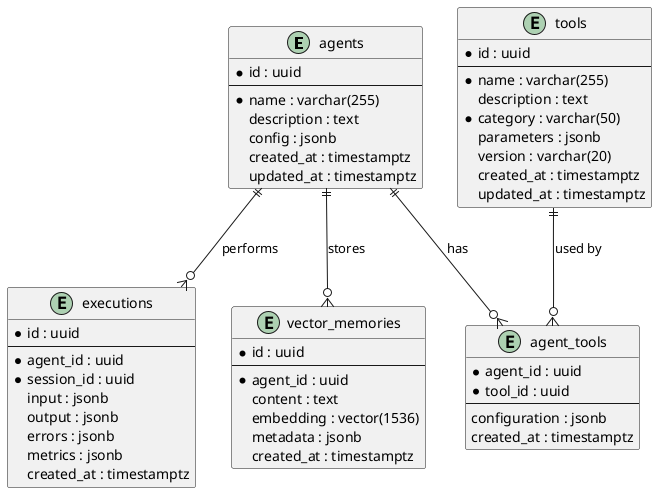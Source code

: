 @startuml
entity agents {
    *id : uuid
    --
    *name : varchar(255)
    description : text
    config : jsonb
    created_at : timestamptz
    updated_at : timestamptz
}

entity tools {
    *id : uuid
    --
    *name : varchar(255)
    description : text
    *category : varchar(50)
    parameters : jsonb
    version : varchar(20)
    created_at : timestamptz
    updated_at : timestamptz
}

entity agent_tools {
    *agent_id : uuid
    *tool_id : uuid
    --
    configuration : jsonb
    created_at : timestamptz
}

entity executions {
    *id : uuid
    --
    *agent_id : uuid
    *session_id : uuid
    input : jsonb
    output : jsonb
    errors : jsonb
    metrics : jsonb
    created_at : timestamptz
}

entity vector_memories {
    *id : uuid
    --
    *agent_id : uuid
    content : text
    embedding : vector(1536)
    metadata : jsonb
    created_at : timestamptz
}

agents ||--o{ agent_tools : "has"
tools ||--o{ agent_tools : "used by"
agents ||--o{ executions : "performs"
agents ||--o{ vector_memories : "stores"
@enduml